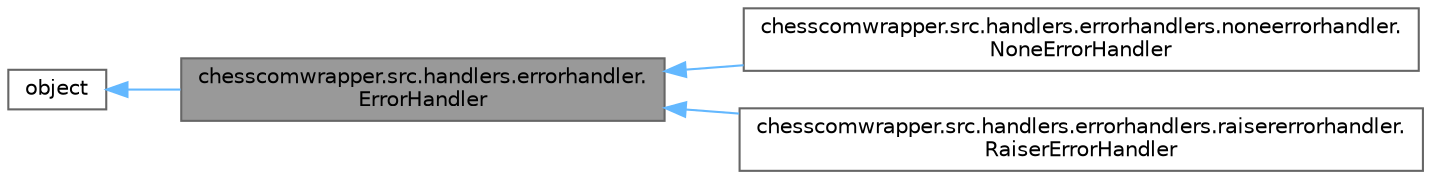 digraph "chesscomwrapper.src.handlers.errorhandler.ErrorHandler"
{
 // LATEX_PDF_SIZE
  bgcolor="transparent";
  edge [fontname=Helvetica,fontsize=10,labelfontname=Helvetica,labelfontsize=10];
  node [fontname=Helvetica,fontsize=10,shape=box,height=0.2,width=0.4];
  rankdir="LR";
  Node1 [label="chesscomwrapper.src.handlers.errorhandler.\lErrorHandler",height=0.2,width=0.4,color="gray40", fillcolor="grey60", style="filled", fontcolor="black",tooltip="Base interface to handle errors."];
  Node2 -> Node1 [dir="back",color="steelblue1",style="solid"];
  Node2 [label="object",height=0.2,width=0.4,color="gray40", fillcolor="white", style="filled",tooltip=" "];
  Node1 -> Node3 [dir="back",color="steelblue1",style="solid"];
  Node3 [label="chesscomwrapper.src.handlers.errorhandlers.noneerrorhandler.\lNoneErrorHandler",height=0.2,width=0.4,color="gray40", fillcolor="white", style="filled",URL="$classchesscomwrapper_1_1src_1_1handlers_1_1errorhandlers_1_1noneerrorhandler_1_1_none_error_handler.html",tooltip="Concrete implementation of ErrorHandler."];
  Node1 -> Node4 [dir="back",color="steelblue1",style="solid"];
  Node4 [label="chesscomwrapper.src.handlers.errorhandlers.raisererrorhandler.\lRaiserErrorHandler",height=0.2,width=0.4,color="gray40", fillcolor="white", style="filled",URL="$classchesscomwrapper_1_1src_1_1handlers_1_1errorhandlers_1_1raisererrorhandler_1_1_raiser_error_handler.html",tooltip="Concrete implementation of ErrorHandler."];
}
